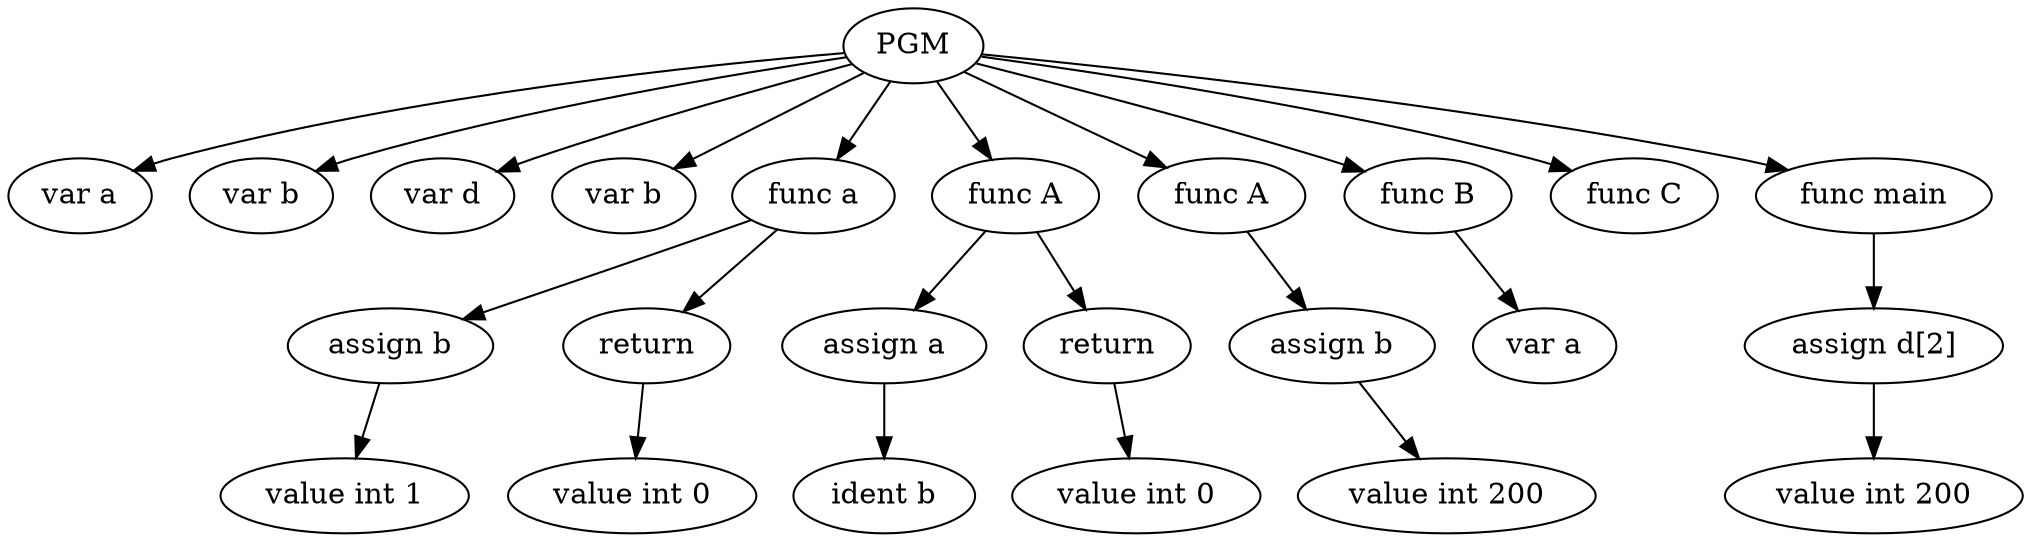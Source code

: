 digraph ast {
0[label = PGM, shape = ellipse]
1[label = "var a", shape = ellipse]
0 -> 1
2[label = "var b", shape = ellipse]
0 -> 2
3[label = "var d", shape = ellipse]
0 -> 3
4[label = "var b", shape = ellipse]
0 -> 4
5[label = "func a", shape = ellipse]
0 -> 5
6[label = "assign b", shape = ellipse]
5 -> 6
7[label = "value int 1", shape = ellipse]
6 -> 7
8[label = "return", shape = ellipse]
5 -> 8
9[label = "value int 0", shape = ellipse]
8 -> 9
10[label = "func A", shape = ellipse]
0 -> 10
11[label = "assign a", shape = ellipse]
10 -> 11
12[label = "ident b", shape = ellipse]
11 -> 12
13[label = "return", shape = ellipse]
10 -> 13
14[label = "value int 0", shape = ellipse]
13 -> 14
15[label = "func A", shape = ellipse]
0 -> 15
16[label = "assign b", shape = ellipse]
15 -> 16
17[label = "value int 200", shape = ellipse]
16 -> 17
18[label = "func B", shape = ellipse]
0 -> 18
19[label = "var a", shape = ellipse]
18 -> 19
20[label = "func C", shape = ellipse]
0 -> 20
21[label = "func main", shape = ellipse]
0 -> 21
22[label = "assign d[2]", shape = ellipse]
21 -> 22
23[label = "value int 200", shape = ellipse]
22 -> 23
}